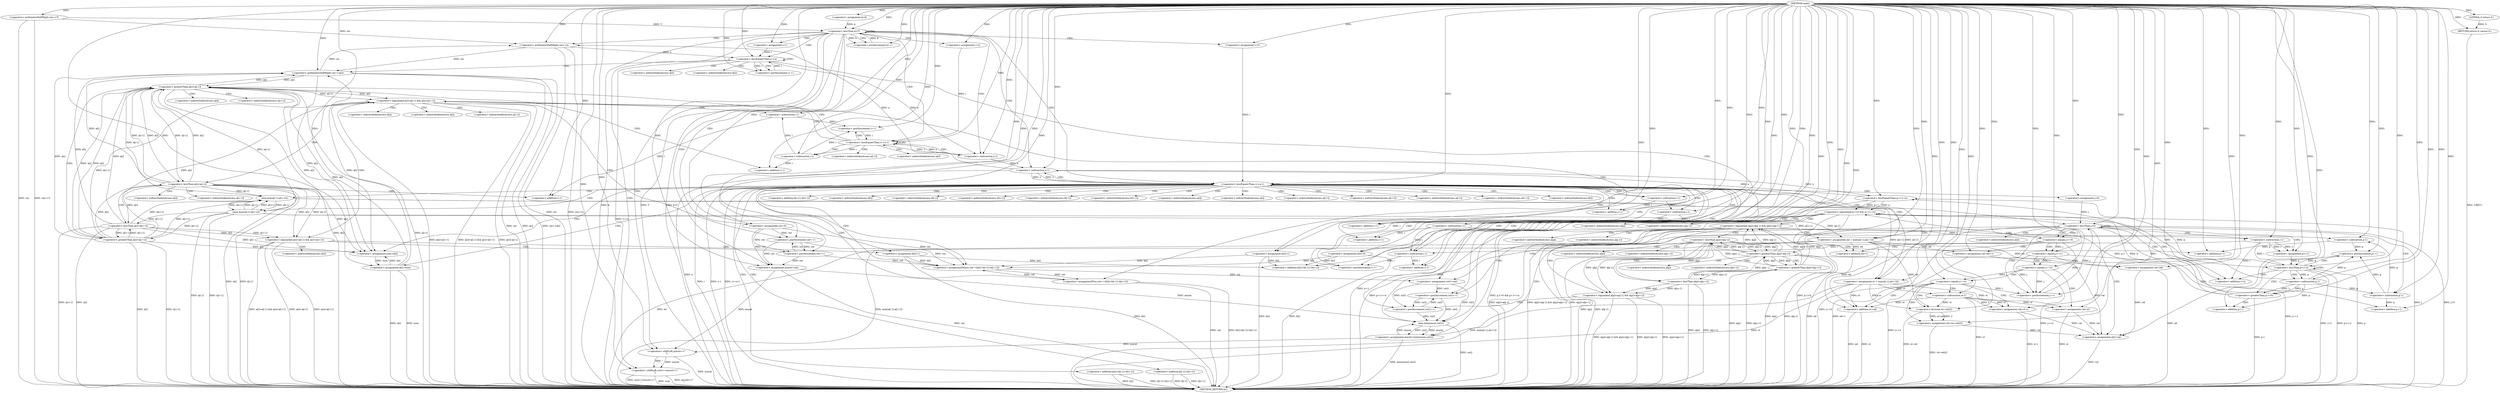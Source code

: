 digraph "main" {  
"1000101" [label = "(METHOD,main)" ]
"1000454" [label = "(METHOD_RETURN,int)" ]
"1000105" [label = "(<operator>.arithmeticShiftRight,cin>>T)" ]
"1000452" [label = "(RETURN,return 0;,return 0;)" ]
"1000109" [label = "(<operator>.assignment,k=0)" ]
"1000112" [label = "(<operator>.lessThan,k<T)" ]
"1000115" [label = "(<operator>.postIncrement,k++)" ]
"1000453" [label = "(LITERAL,0,return 0;)" ]
"1000122" [label = "(<operator>.assignment,cnt=0)" ]
"1000132" [label = "(<operator>.arithmeticShiftRight,cin>>n)" ]
"1000224" [label = "(<operator>.assignment,mncnt=cnt)" ]
"1000447" [label = "(<operator>.shiftLeft,cout<<mncnt<<\"\n\")" ]
"1000136" [label = "(<operator>.assignment,i=1)" ]
"1000139" [label = "(<operator>.lessEqualsThan,i<=n)" ]
"1000142" [label = "(<operator>.postIncrement,i++)" ]
"1000156" [label = "(<operator>.assignment,i=2)" ]
"1000159" [label = "(<operator>.lessEqualsThan,i<=n-1)" ]
"1000164" [label = "(<operator>.postIncrement,i++)" ]
"1000228" [label = "(<operator>.assignment,i=2)" ]
"1000231" [label = "(<operator>.lessEqualsThan,i<=n-1)" ]
"1000236" [label = "(<operator>.postIncrement,i++)" ]
"1000145" [label = "(<operator>.arithmeticShiftRight,cin>>a[i])" ]
"1000150" [label = "(<operator>.assignment,b[i]=0)" ]
"1000239" [label = "(<operator>.assignment,st = min(a[i-1],a[i+1]))" ]
"1000252" [label = "(<operator>.assignment,ed = max(a[i-1],a[i+1]))" ]
"1000265" [label = "(<operator>.assignmentMinus,cnt-=(b[i]+b[i-1]+b[i+1]))" ]
"1000282" [label = "(<operator>.assignment,num=a[i])" ]
"1000425" [label = "(<operator>.assignmentPlus,cnt+=(b[i]+b[i-1]+b[i+1]))" ]
"1000442" [label = "(<operator>.assignment,a[i]=num)" ]
"1000449" [label = "(<operator>.shiftLeft,mncnt<<\"\n\")" ]
"1000161" [label = "(<operator>.subtraction,n-1)" ]
"1000168" [label = "(<operator>.logicalAnd,a[i]>a[i-1] && a[i]>a[i+1])" ]
"1000233" [label = "(<operator>.subtraction,n-1)" ]
"1000288" [label = "(<operator>.assignment,j=0)" ]
"1000291" [label = "(<operator>.lessThan,j<5)" ]
"1000294" [label = "(<operator>.postIncrement,j++)" ]
"1000188" [label = "(<operator>.assignment,b[i]=1)" ]
"1000193" [label = "(<operator>.postIncrement,cnt++)" ]
"1000241" [label = "(min,min(a[i-1],a[i+1]))" ]
"1000254" [label = "(max,max(a[i-1],a[i+1]))" ]
"1000267" [label = "(<operator>.addition,b[i]+b[i-1]+b[i+1])" ]
"1000297" [label = "(<operator>.assignment,cnt2=cnt)" ]
"1000343" [label = "(<operator>.assignment,a[i]=val)" ]
"1000420" [label = "(<operator>.assignment,mncnt=min(mncnt,cnt2))" ]
"1000427" [label = "(<operator>.addition,b[i]+b[i-1]+b[i+1])" ]
"1000169" [label = "(<operator>.greaterThan,a[i]>a[i-1])" ]
"1000178" [label = "(<operator>.greaterThan,a[i]>a[i+1])" ]
"1000197" [label = "(<operator>.logicalAnd,a[i]<a[i-1] && a[i]<a[i+1])" ]
"1000301" [label = "(<operator>.equals,j==0)" ]
"1000304" [label = "(<operator>.assignment,val=ed+1)" ]
"1000349" [label = "(<operator>.assignment,p=i-1)" ]
"1000354" [label = "(<operator>.lessThan,p<i+2)" ]
"1000359" [label = "(<operator>.postIncrement,p++)" ]
"1000431" [label = "(<operator>.addition,b[i-1]+b[i+1])" ]
"1000217" [label = "(<operator>.assignment,b[i]=1)" ]
"1000222" [label = "(<operator>.postIncrement,cnt++)" ]
"1000244" [label = "(<operator>.subtraction,i-1)" ]
"1000249" [label = "(<operator>.addition,i+1)" ]
"1000257" [label = "(<operator>.subtraction,i-1)" ]
"1000262" [label = "(<operator>.addition,i+1)" ]
"1000422" [label = "(min,min(mncnt,cnt2))" ]
"1000175" [label = "(<operator>.subtraction,i-1)" ]
"1000184" [label = "(<operator>.addition,i+1)" ]
"1000198" [label = "(<operator>.lessThan,a[i]<a[i-1])" ]
"1000207" [label = "(<operator>.lessThan,a[i]<a[i+1])" ]
"1000274" [label = "(<operator>.subtraction,i-1)" ]
"1000279" [label = "(<operator>.addition,i+1)" ]
"1000306" [label = "(<operator>.addition,ed+1)" ]
"1000311" [label = "(<operator>.equals,j==1)" ]
"1000314" [label = "(<operator>.assignment,val=ed)" ]
"1000351" [label = "(<operator>.subtraction,i-1)" ]
"1000356" [label = "(<operator>.addition,i+2)" ]
"1000363" [label = "(<operator>.logicalAnd,p-1>0 && p+1<=n)" ]
"1000434" [label = "(<operator>.subtraction,i-1)" ]
"1000439" [label = "(<operator>.addition,i+1)" ]
"1000204" [label = "(<operator>.subtraction,i-1)" ]
"1000213" [label = "(<operator>.addition,i+1)" ]
"1000319" [label = "(<operator>.equals,j==2)" ]
"1000322" [label = "(<operator>.assignment,val=st)" ]
"1000364" [label = "(<operator>.greaterThan,p-1>0)" ]
"1000369" [label = "(<operator>.lessEqualsThan,p+1<=n)" ]
"1000376" [label = "(<operator>.logicalAnd,a[p]>a[p-1] && a[p]>a[p+1])" ]
"1000395" [label = "(<operator>.postIncrement,cnt2++)" ]
"1000365" [label = "(<operator>.subtraction,p-1)" ]
"1000370" [label = "(<operator>.addition,p+1)" ]
"1000327" [label = "(<operator>.equals,j==3)" ]
"1000330" [label = "(<operator>.assignment,val=st-1)" ]
"1000377" [label = "(<operator>.greaterThan,a[p]>a[p-1])" ]
"1000386" [label = "(<operator>.greaterThan,a[p]>a[p+1])" ]
"1000399" [label = "(<operator>.logicalAnd,a[p]<a[p-1] && a[p]<a[p+1])" ]
"1000418" [label = "(<operator>.postIncrement,cnt2++)" ]
"1000336" [label = "(<operator>.assignment,val=(st+ed)/2)" ]
"1000332" [label = "(<operator>.subtraction,st-1)" ]
"1000383" [label = "(<operator>.subtraction,p-1)" ]
"1000392" [label = "(<operator>.addition,p+1)" ]
"1000400" [label = "(<operator>.lessThan,a[p]<a[p-1])" ]
"1000409" [label = "(<operator>.lessThan,a[p]<a[p+1])" ]
"1000338" [label = "(<operator>.division,(st+ed)/2)" ]
"1000339" [label = "(<operator>.addition,st+ed)" ]
"1000406" [label = "(<operator>.subtraction,p-1)" ]
"1000415" [label = "(<operator>.addition,p+1)" ]
"1000147" [label = "(<operator>.indirectIndexAccess,a[i])" ]
"1000151" [label = "(<operator>.indirectIndexAccess,b[i])" ]
"1000284" [label = "(<operator>.indirectIndexAccess,a[i])" ]
"1000443" [label = "(<operator>.indirectIndexAccess,a[i])" ]
"1000242" [label = "(<operator>.indirectIndexAccess,a[i-1])" ]
"1000247" [label = "(<operator>.indirectIndexAccess,a[i+1])" ]
"1000255" [label = "(<operator>.indirectIndexAccess,a[i-1])" ]
"1000260" [label = "(<operator>.indirectIndexAccess,a[i+1])" ]
"1000268" [label = "(<operator>.indirectIndexAccess,b[i])" ]
"1000271" [label = "(<operator>.addition,b[i-1]+b[i+1])" ]
"1000428" [label = "(<operator>.indirectIndexAccess,b[i])" ]
"1000170" [label = "(<operator>.indirectIndexAccess,a[i])" ]
"1000173" [label = "(<operator>.indirectIndexAccess,a[i-1])" ]
"1000179" [label = "(<operator>.indirectIndexAccess,a[i])" ]
"1000182" [label = "(<operator>.indirectIndexAccess,a[i+1])" ]
"1000189" [label = "(<operator>.indirectIndexAccess,b[i])" ]
"1000272" [label = "(<operator>.indirectIndexAccess,b[i-1])" ]
"1000277" [label = "(<operator>.indirectIndexAccess,b[i+1])" ]
"1000344" [label = "(<operator>.indirectIndexAccess,a[i])" ]
"1000432" [label = "(<operator>.indirectIndexAccess,b[i-1])" ]
"1000437" [label = "(<operator>.indirectIndexAccess,b[i+1])" ]
"1000199" [label = "(<operator>.indirectIndexAccess,a[i])" ]
"1000202" [label = "(<operator>.indirectIndexAccess,a[i-1])" ]
"1000208" [label = "(<operator>.indirectIndexAccess,a[i])" ]
"1000211" [label = "(<operator>.indirectIndexAccess,a[i+1])" ]
"1000218" [label = "(<operator>.indirectIndexAccess,b[i])" ]
"1000378" [label = "(<operator>.indirectIndexAccess,a[p])" ]
"1000381" [label = "(<operator>.indirectIndexAccess,a[p-1])" ]
"1000387" [label = "(<operator>.indirectIndexAccess,a[p])" ]
"1000390" [label = "(<operator>.indirectIndexAccess,a[p+1])" ]
"1000401" [label = "(<operator>.indirectIndexAccess,a[p])" ]
"1000404" [label = "(<operator>.indirectIndexAccess,a[p-1])" ]
"1000410" [label = "(<operator>.indirectIndexAccess,a[p])" ]
"1000413" [label = "(<operator>.indirectIndexAccess,a[p+1])" ]
  "1000452" -> "1000454"  [ label = "DDG: <RET>"] 
  "1000105" -> "1000454"  [ label = "DDG: cin"] 
  "1000105" -> "1000454"  [ label = "DDG: cin>>T"] 
  "1000112" -> "1000454"  [ label = "DDG: k"] 
  "1000112" -> "1000454"  [ label = "DDG: T"] 
  "1000112" -> "1000454"  [ label = "DDG: k<T"] 
  "1000132" -> "1000454"  [ label = "DDG: cin"] 
  "1000132" -> "1000454"  [ label = "DDG: cin>>n"] 
  "1000139" -> "1000454"  [ label = "DDG: i<=n"] 
  "1000224" -> "1000454"  [ label = "DDG: cnt"] 
  "1000231" -> "1000454"  [ label = "DDG: i"] 
  "1000233" -> "1000454"  [ label = "DDG: n"] 
  "1000231" -> "1000454"  [ label = "DDG: n-1"] 
  "1000231" -> "1000454"  [ label = "DDG: i<=n-1"] 
  "1000449" -> "1000454"  [ label = "DDG: mncnt"] 
  "1000447" -> "1000454"  [ label = "DDG: mncnt<<\"\n\""] 
  "1000447" -> "1000454"  [ label = "DDG: cout<<mncnt<<\"\n\""] 
  "1000239" -> "1000454"  [ label = "DDG: st"] 
  "1000239" -> "1000454"  [ label = "DDG: min(a[i-1],a[i+1])"] 
  "1000252" -> "1000454"  [ label = "DDG: ed"] 
  "1000254" -> "1000454"  [ label = "DDG: a[i-1]"] 
  "1000254" -> "1000454"  [ label = "DDG: a[i+1]"] 
  "1000252" -> "1000454"  [ label = "DDG: max(a[i-1],a[i+1])"] 
  "1000291" -> "1000454"  [ label = "DDG: j"] 
  "1000291" -> "1000454"  [ label = "DDG: j<5"] 
  "1000425" -> "1000454"  [ label = "DDG: cnt"] 
  "1000427" -> "1000454"  [ label = "DDG: b[i]"] 
  "1000431" -> "1000454"  [ label = "DDG: b[i-1]"] 
  "1000431" -> "1000454"  [ label = "DDG: b[i+1]"] 
  "1000427" -> "1000454"  [ label = "DDG: b[i-1]+b[i+1]"] 
  "1000425" -> "1000454"  [ label = "DDG: b[i]+b[i-1]+b[i+1]"] 
  "1000442" -> "1000454"  [ label = "DDG: a[i]"] 
  "1000442" -> "1000454"  [ label = "DDG: num"] 
  "1000301" -> "1000454"  [ label = "DDG: j==0"] 
  "1000311" -> "1000454"  [ label = "DDG: j==1"] 
  "1000319" -> "1000454"  [ label = "DDG: j==2"] 
  "1000327" -> "1000454"  [ label = "DDG: j==3"] 
  "1000339" -> "1000454"  [ label = "DDG: st"] 
  "1000339" -> "1000454"  [ label = "DDG: ed"] 
  "1000338" -> "1000454"  [ label = "DDG: st+ed"] 
  "1000336" -> "1000454"  [ label = "DDG: (st+ed)/2"] 
  "1000332" -> "1000454"  [ label = "DDG: st"] 
  "1000330" -> "1000454"  [ label = "DDG: st-1"] 
  "1000322" -> "1000454"  [ label = "DDG: st"] 
  "1000314" -> "1000454"  [ label = "DDG: ed"] 
  "1000306" -> "1000454"  [ label = "DDG: ed"] 
  "1000304" -> "1000454"  [ label = "DDG: ed+1"] 
  "1000343" -> "1000454"  [ label = "DDG: val"] 
  "1000354" -> "1000454"  [ label = "DDG: p"] 
  "1000354" -> "1000454"  [ label = "DDG: i+2"] 
  "1000354" -> "1000454"  [ label = "DDG: p<i+2"] 
  "1000422" -> "1000454"  [ label = "DDG: cnt2"] 
  "1000420" -> "1000454"  [ label = "DDG: min(mncnt,cnt2)"] 
  "1000364" -> "1000454"  [ label = "DDG: p-1"] 
  "1000363" -> "1000454"  [ label = "DDG: p-1>0"] 
  "1000369" -> "1000454"  [ label = "DDG: p+1"] 
  "1000363" -> "1000454"  [ label = "DDG: p+1<=n"] 
  "1000363" -> "1000454"  [ label = "DDG: p-1>0 && p+1<=n"] 
  "1000377" -> "1000454"  [ label = "DDG: a[p]"] 
  "1000377" -> "1000454"  [ label = "DDG: a[p-1]"] 
  "1000376" -> "1000454"  [ label = "DDG: a[p]>a[p-1]"] 
  "1000386" -> "1000454"  [ label = "DDG: a[p]"] 
  "1000386" -> "1000454"  [ label = "DDG: a[p+1]"] 
  "1000376" -> "1000454"  [ label = "DDG: a[p]>a[p+1]"] 
  "1000376" -> "1000454"  [ label = "DDG: a[p]>a[p-1] && a[p]>a[p+1]"] 
  "1000400" -> "1000454"  [ label = "DDG: a[p]"] 
  "1000400" -> "1000454"  [ label = "DDG: a[p-1]"] 
  "1000399" -> "1000454"  [ label = "DDG: a[p]<a[p-1]"] 
  "1000409" -> "1000454"  [ label = "DDG: a[p]"] 
  "1000409" -> "1000454"  [ label = "DDG: a[p+1]"] 
  "1000399" -> "1000454"  [ label = "DDG: a[p]<a[p+1]"] 
  "1000399" -> "1000454"  [ label = "DDG: a[p]<a[p-1] && a[p]<a[p+1]"] 
  "1000169" -> "1000454"  [ label = "DDG: a[i]"] 
  "1000169" -> "1000454"  [ label = "DDG: a[i-1]"] 
  "1000168" -> "1000454"  [ label = "DDG: a[i]>a[i-1]"] 
  "1000178" -> "1000454"  [ label = "DDG: a[i]"] 
  "1000178" -> "1000454"  [ label = "DDG: a[i+1]"] 
  "1000168" -> "1000454"  [ label = "DDG: a[i]>a[i+1]"] 
  "1000168" -> "1000454"  [ label = "DDG: a[i]>a[i-1] && a[i]>a[i+1]"] 
  "1000198" -> "1000454"  [ label = "DDG: a[i]"] 
  "1000198" -> "1000454"  [ label = "DDG: a[i-1]"] 
  "1000197" -> "1000454"  [ label = "DDG: a[i]<a[i-1]"] 
  "1000207" -> "1000454"  [ label = "DDG: a[i]"] 
  "1000207" -> "1000454"  [ label = "DDG: a[i+1]"] 
  "1000197" -> "1000454"  [ label = "DDG: a[i]<a[i+1]"] 
  "1000197" -> "1000454"  [ label = "DDG: a[i]<a[i-1] && a[i]<a[i+1]"] 
  "1000217" -> "1000454"  [ label = "DDG: b[i]"] 
  "1000188" -> "1000454"  [ label = "DDG: b[i]"] 
  "1000145" -> "1000454"  [ label = "DDG: cin"] 
  "1000145" -> "1000454"  [ label = "DDG: a[i]"] 
  "1000145" -> "1000454"  [ label = "DDG: cin>>a[i]"] 
  "1000150" -> "1000454"  [ label = "DDG: b[i]"] 
  "1000447" -> "1000454"  [ label = "DDG: cout"] 
  "1000453" -> "1000452"  [ label = "DDG: 0"] 
  "1000101" -> "1000452"  [ label = "DDG: "] 
  "1000101" -> "1000105"  [ label = "DDG: "] 
  "1000101" -> "1000109"  [ label = "DDG: "] 
  "1000101" -> "1000453"  [ label = "DDG: "] 
  "1000109" -> "1000112"  [ label = "DDG: k"] 
  "1000115" -> "1000112"  [ label = "DDG: k"] 
  "1000101" -> "1000112"  [ label = "DDG: "] 
  "1000105" -> "1000112"  [ label = "DDG: T"] 
  "1000112" -> "1000115"  [ label = "DDG: k"] 
  "1000101" -> "1000115"  [ label = "DDG: "] 
  "1000101" -> "1000122"  [ label = "DDG: "] 
  "1000122" -> "1000224"  [ label = "DDG: cnt"] 
  "1000222" -> "1000224"  [ label = "DDG: cnt"] 
  "1000193" -> "1000224"  [ label = "DDG: cnt"] 
  "1000101" -> "1000224"  [ label = "DDG: "] 
  "1000105" -> "1000132"  [ label = "DDG: cin"] 
  "1000145" -> "1000132"  [ label = "DDG: cin"] 
  "1000101" -> "1000132"  [ label = "DDG: "] 
  "1000233" -> "1000132"  [ label = "DDG: n"] 
  "1000101" -> "1000136"  [ label = "DDG: "] 
  "1000101" -> "1000156"  [ label = "DDG: "] 
  "1000101" -> "1000228"  [ label = "DDG: "] 
  "1000101" -> "1000447"  [ label = "DDG: "] 
  "1000449" -> "1000447"  [ label = "DDG: \"\n\""] 
  "1000449" -> "1000447"  [ label = "DDG: mncnt"] 
  "1000136" -> "1000139"  [ label = "DDG: i"] 
  "1000142" -> "1000139"  [ label = "DDG: i"] 
  "1000101" -> "1000139"  [ label = "DDG: "] 
  "1000132" -> "1000139"  [ label = "DDG: n"] 
  "1000139" -> "1000142"  [ label = "DDG: i"] 
  "1000101" -> "1000142"  [ label = "DDG: "] 
  "1000101" -> "1000150"  [ label = "DDG: "] 
  "1000156" -> "1000159"  [ label = "DDG: i"] 
  "1000164" -> "1000159"  [ label = "DDG: i"] 
  "1000101" -> "1000159"  [ label = "DDG: "] 
  "1000161" -> "1000159"  [ label = "DDG: 1"] 
  "1000161" -> "1000159"  [ label = "DDG: n"] 
  "1000175" -> "1000164"  [ label = "DDG: i"] 
  "1000204" -> "1000164"  [ label = "DDG: i"] 
  "1000101" -> "1000164"  [ label = "DDG: "] 
  "1000228" -> "1000231"  [ label = "DDG: i"] 
  "1000236" -> "1000231"  [ label = "DDG: i"] 
  "1000101" -> "1000231"  [ label = "DDG: "] 
  "1000233" -> "1000231"  [ label = "DDG: 1"] 
  "1000233" -> "1000231"  [ label = "DDG: n"] 
  "1000101" -> "1000236"  [ label = "DDG: "] 
  "1000434" -> "1000236"  [ label = "DDG: i"] 
  "1000241" -> "1000239"  [ label = "DDG: a[i+1]"] 
  "1000241" -> "1000239"  [ label = "DDG: a[i-1]"] 
  "1000254" -> "1000252"  [ label = "DDG: a[i-1]"] 
  "1000254" -> "1000252"  [ label = "DDG: a[i+1]"] 
  "1000217" -> "1000265"  [ label = "DDG: b[i]"] 
  "1000188" -> "1000265"  [ label = "DDG: b[i]"] 
  "1000150" -> "1000265"  [ label = "DDG: b[i]"] 
  "1000442" -> "1000282"  [ label = "DDG: a[i]"] 
  "1000169" -> "1000282"  [ label = "DDG: a[i]"] 
  "1000178" -> "1000282"  [ label = "DDG: a[i]"] 
  "1000198" -> "1000282"  [ label = "DDG: a[i]"] 
  "1000207" -> "1000282"  [ label = "DDG: a[i]"] 
  "1000145" -> "1000282"  [ label = "DDG: a[i]"] 
  "1000282" -> "1000442"  [ label = "DDG: num"] 
  "1000101" -> "1000442"  [ label = "DDG: "] 
  "1000224" -> "1000449"  [ label = "DDG: mncnt"] 
  "1000420" -> "1000449"  [ label = "DDG: mncnt"] 
  "1000101" -> "1000449"  [ label = "DDG: "] 
  "1000132" -> "1000145"  [ label = "DDG: cin"] 
  "1000101" -> "1000145"  [ label = "DDG: "] 
  "1000442" -> "1000145"  [ label = "DDG: a[i]"] 
  "1000169" -> "1000145"  [ label = "DDG: a[i]"] 
  "1000178" -> "1000145"  [ label = "DDG: a[i]"] 
  "1000198" -> "1000145"  [ label = "DDG: a[i]"] 
  "1000207" -> "1000145"  [ label = "DDG: a[i]"] 
  "1000139" -> "1000161"  [ label = "DDG: n"] 
  "1000101" -> "1000161"  [ label = "DDG: "] 
  "1000161" -> "1000233"  [ label = "DDG: n"] 
  "1000369" -> "1000233"  [ label = "DDG: n"] 
  "1000101" -> "1000233"  [ label = "DDG: "] 
  "1000101" -> "1000239"  [ label = "DDG: "] 
  "1000101" -> "1000252"  [ label = "DDG: "] 
  "1000425" -> "1000265"  [ label = "DDG: cnt"] 
  "1000101" -> "1000265"  [ label = "DDG: "] 
  "1000122" -> "1000265"  [ label = "DDG: cnt"] 
  "1000222" -> "1000265"  [ label = "DDG: cnt"] 
  "1000193" -> "1000265"  [ label = "DDG: cnt"] 
  "1000101" -> "1000282"  [ label = "DDG: "] 
  "1000101" -> "1000288"  [ label = "DDG: "] 
  "1000265" -> "1000425"  [ label = "DDG: cnt"] 
  "1000101" -> "1000425"  [ label = "DDG: "] 
  "1000169" -> "1000168"  [ label = "DDG: a[i]"] 
  "1000169" -> "1000168"  [ label = "DDG: a[i-1]"] 
  "1000178" -> "1000168"  [ label = "DDG: a[i]"] 
  "1000178" -> "1000168"  [ label = "DDG: a[i+1]"] 
  "1000101" -> "1000188"  [ label = "DDG: "] 
  "1000254" -> "1000241"  [ label = "DDG: a[i-1]"] 
  "1000169" -> "1000241"  [ label = "DDG: a[i-1]"] 
  "1000198" -> "1000241"  [ label = "DDG: a[i-1]"] 
  "1000254" -> "1000241"  [ label = "DDG: a[i+1]"] 
  "1000178" -> "1000241"  [ label = "DDG: a[i+1]"] 
  "1000207" -> "1000241"  [ label = "DDG: a[i+1]"] 
  "1000241" -> "1000254"  [ label = "DDG: a[i-1]"] 
  "1000241" -> "1000254"  [ label = "DDG: a[i+1]"] 
  "1000217" -> "1000267"  [ label = "DDG: b[i]"] 
  "1000188" -> "1000267"  [ label = "DDG: b[i]"] 
  "1000150" -> "1000267"  [ label = "DDG: b[i]"] 
  "1000288" -> "1000291"  [ label = "DDG: j"] 
  "1000294" -> "1000291"  [ label = "DDG: j"] 
  "1000101" -> "1000291"  [ label = "DDG: "] 
  "1000301" -> "1000294"  [ label = "DDG: j"] 
  "1000311" -> "1000294"  [ label = "DDG: j"] 
  "1000319" -> "1000294"  [ label = "DDG: j"] 
  "1000327" -> "1000294"  [ label = "DDG: j"] 
  "1000101" -> "1000294"  [ label = "DDG: "] 
  "1000265" -> "1000297"  [ label = "DDG: cnt"] 
  "1000101" -> "1000297"  [ label = "DDG: "] 
  "1000336" -> "1000343"  [ label = "DDG: val"] 
  "1000330" -> "1000343"  [ label = "DDG: val"] 
  "1000322" -> "1000343"  [ label = "DDG: val"] 
  "1000314" -> "1000343"  [ label = "DDG: val"] 
  "1000304" -> "1000343"  [ label = "DDG: val"] 
  "1000101" -> "1000343"  [ label = "DDG: "] 
  "1000422" -> "1000420"  [ label = "DDG: mncnt"] 
  "1000422" -> "1000420"  [ label = "DDG: cnt2"] 
  "1000442" -> "1000169"  [ label = "DDG: a[i]"] 
  "1000178" -> "1000169"  [ label = "DDG: a[i]"] 
  "1000198" -> "1000169"  [ label = "DDG: a[i]"] 
  "1000207" -> "1000169"  [ label = "DDG: a[i]"] 
  "1000145" -> "1000169"  [ label = "DDG: a[i]"] 
  "1000254" -> "1000169"  [ label = "DDG: a[i-1]"] 
  "1000198" -> "1000169"  [ label = "DDG: a[i-1]"] 
  "1000169" -> "1000178"  [ label = "DDG: a[i]"] 
  "1000254" -> "1000178"  [ label = "DDG: a[i+1]"] 
  "1000207" -> "1000178"  [ label = "DDG: a[i+1]"] 
  "1000122" -> "1000193"  [ label = "DDG: cnt"] 
  "1000222" -> "1000193"  [ label = "DDG: cnt"] 
  "1000101" -> "1000193"  [ label = "DDG: "] 
  "1000101" -> "1000304"  [ label = "DDG: "] 
  "1000252" -> "1000304"  [ label = "DDG: ed"] 
  "1000351" -> "1000349"  [ label = "DDG: i"] 
  "1000351" -> "1000349"  [ label = "DDG: 1"] 
  "1000101" -> "1000420"  [ label = "DDG: "] 
  "1000198" -> "1000197"  [ label = "DDG: a[i-1]"] 
  "1000198" -> "1000197"  [ label = "DDG: a[i]"] 
  "1000207" -> "1000197"  [ label = "DDG: a[i]"] 
  "1000207" -> "1000197"  [ label = "DDG: a[i+1]"] 
  "1000101" -> "1000217"  [ label = "DDG: "] 
  "1000231" -> "1000244"  [ label = "DDG: i"] 
  "1000101" -> "1000244"  [ label = "DDG: "] 
  "1000244" -> "1000249"  [ label = "DDG: i"] 
  "1000101" -> "1000249"  [ label = "DDG: "] 
  "1000101" -> "1000257"  [ label = "DDG: "] 
  "1000244" -> "1000257"  [ label = "DDG: i"] 
  "1000257" -> "1000262"  [ label = "DDG: i"] 
  "1000101" -> "1000262"  [ label = "DDG: "] 
  "1000291" -> "1000301"  [ label = "DDG: j"] 
  "1000101" -> "1000301"  [ label = "DDG: "] 
  "1000101" -> "1000349"  [ label = "DDG: "] 
  "1000349" -> "1000354"  [ label = "DDG: p"] 
  "1000359" -> "1000354"  [ label = "DDG: p"] 
  "1000101" -> "1000354"  [ label = "DDG: "] 
  "1000351" -> "1000354"  [ label = "DDG: i"] 
  "1000365" -> "1000359"  [ label = "DDG: p"] 
  "1000383" -> "1000359"  [ label = "DDG: p"] 
  "1000406" -> "1000359"  [ label = "DDG: p"] 
  "1000101" -> "1000359"  [ label = "DDG: "] 
  "1000224" -> "1000422"  [ label = "DDG: mncnt"] 
  "1000420" -> "1000422"  [ label = "DDG: mncnt"] 
  "1000101" -> "1000422"  [ label = "DDG: "] 
  "1000297" -> "1000422"  [ label = "DDG: cnt2"] 
  "1000418" -> "1000422"  [ label = "DDG: cnt2"] 
  "1000395" -> "1000422"  [ label = "DDG: cnt2"] 
  "1000159" -> "1000175"  [ label = "DDG: i"] 
  "1000101" -> "1000175"  [ label = "DDG: "] 
  "1000175" -> "1000184"  [ label = "DDG: i"] 
  "1000101" -> "1000184"  [ label = "DDG: "] 
  "1000169" -> "1000198"  [ label = "DDG: a[i]"] 
  "1000178" -> "1000198"  [ label = "DDG: a[i]"] 
  "1000169" -> "1000198"  [ label = "DDG: a[i-1]"] 
  "1000198" -> "1000207"  [ label = "DDG: a[i]"] 
  "1000254" -> "1000207"  [ label = "DDG: a[i+1]"] 
  "1000178" -> "1000207"  [ label = "DDG: a[i+1]"] 
  "1000122" -> "1000222"  [ label = "DDG: cnt"] 
  "1000193" -> "1000222"  [ label = "DDG: cnt"] 
  "1000101" -> "1000222"  [ label = "DDG: "] 
  "1000101" -> "1000274"  [ label = "DDG: "] 
  "1000257" -> "1000274"  [ label = "DDG: i"] 
  "1000274" -> "1000279"  [ label = "DDG: i"] 
  "1000101" -> "1000279"  [ label = "DDG: "] 
  "1000252" -> "1000306"  [ label = "DDG: ed"] 
  "1000101" -> "1000306"  [ label = "DDG: "] 
  "1000252" -> "1000314"  [ label = "DDG: ed"] 
  "1000101" -> "1000314"  [ label = "DDG: "] 
  "1000101" -> "1000351"  [ label = "DDG: "] 
  "1000274" -> "1000351"  [ label = "DDG: i"] 
  "1000351" -> "1000356"  [ label = "DDG: i"] 
  "1000101" -> "1000356"  [ label = "DDG: "] 
  "1000101" -> "1000434"  [ label = "DDG: "] 
  "1000274" -> "1000434"  [ label = "DDG: i"] 
  "1000351" -> "1000434"  [ label = "DDG: i"] 
  "1000434" -> "1000439"  [ label = "DDG: i"] 
  "1000101" -> "1000439"  [ label = "DDG: "] 
  "1000301" -> "1000311"  [ label = "DDG: j"] 
  "1000101" -> "1000311"  [ label = "DDG: "] 
  "1000364" -> "1000363"  [ label = "DDG: 0"] 
  "1000364" -> "1000363"  [ label = "DDG: p-1"] 
  "1000369" -> "1000363"  [ label = "DDG: p+1"] 
  "1000369" -> "1000363"  [ label = "DDG: n"] 
  "1000175" -> "1000204"  [ label = "DDG: i"] 
  "1000101" -> "1000204"  [ label = "DDG: "] 
  "1000204" -> "1000213"  [ label = "DDG: i"] 
  "1000101" -> "1000213"  [ label = "DDG: "] 
  "1000239" -> "1000322"  [ label = "DDG: st"] 
  "1000332" -> "1000322"  [ label = "DDG: st"] 
  "1000101" -> "1000322"  [ label = "DDG: "] 
  "1000365" -> "1000364"  [ label = "DDG: 1"] 
  "1000365" -> "1000364"  [ label = "DDG: p"] 
  "1000101" -> "1000364"  [ label = "DDG: "] 
  "1000365" -> "1000369"  [ label = "DDG: p"] 
  "1000101" -> "1000369"  [ label = "DDG: "] 
  "1000233" -> "1000369"  [ label = "DDG: n"] 
  "1000311" -> "1000319"  [ label = "DDG: j"] 
  "1000101" -> "1000319"  [ label = "DDG: "] 
  "1000354" -> "1000365"  [ label = "DDG: p"] 
  "1000101" -> "1000365"  [ label = "DDG: "] 
  "1000365" -> "1000370"  [ label = "DDG: p"] 
  "1000101" -> "1000370"  [ label = "DDG: "] 
  "1000377" -> "1000376"  [ label = "DDG: a[p-1]"] 
  "1000377" -> "1000376"  [ label = "DDG: a[p]"] 
  "1000386" -> "1000376"  [ label = "DDG: a[p+1]"] 
  "1000386" -> "1000376"  [ label = "DDG: a[p]"] 
  "1000297" -> "1000395"  [ label = "DDG: cnt2"] 
  "1000418" -> "1000395"  [ label = "DDG: cnt2"] 
  "1000101" -> "1000395"  [ label = "DDG: "] 
  "1000332" -> "1000330"  [ label = "DDG: st"] 
  "1000332" -> "1000330"  [ label = "DDG: 1"] 
  "1000386" -> "1000377"  [ label = "DDG: a[p]"] 
  "1000400" -> "1000377"  [ label = "DDG: a[p]"] 
  "1000409" -> "1000377"  [ label = "DDG: a[p]"] 
  "1000400" -> "1000377"  [ label = "DDG: a[p-1]"] 
  "1000377" -> "1000386"  [ label = "DDG: a[p]"] 
  "1000409" -> "1000386"  [ label = "DDG: a[p+1]"] 
  "1000319" -> "1000327"  [ label = "DDG: j"] 
  "1000101" -> "1000327"  [ label = "DDG: "] 
  "1000101" -> "1000330"  [ label = "DDG: "] 
  "1000338" -> "1000336"  [ label = "DDG: st+ed"] 
  "1000338" -> "1000336"  [ label = "DDG: 2"] 
  "1000400" -> "1000399"  [ label = "DDG: a[p-1]"] 
  "1000400" -> "1000399"  [ label = "DDG: a[p]"] 
  "1000409" -> "1000399"  [ label = "DDG: a[p]"] 
  "1000409" -> "1000399"  [ label = "DDG: a[p+1]"] 
  "1000297" -> "1000418"  [ label = "DDG: cnt2"] 
  "1000395" -> "1000418"  [ label = "DDG: cnt2"] 
  "1000101" -> "1000418"  [ label = "DDG: "] 
  "1000239" -> "1000332"  [ label = "DDG: st"] 
  "1000101" -> "1000332"  [ label = "DDG: "] 
  "1000101" -> "1000336"  [ label = "DDG: "] 
  "1000365" -> "1000383"  [ label = "DDG: p"] 
  "1000101" -> "1000383"  [ label = "DDG: "] 
  "1000383" -> "1000392"  [ label = "DDG: p"] 
  "1000101" -> "1000392"  [ label = "DDG: "] 
  "1000377" -> "1000400"  [ label = "DDG: a[p]"] 
  "1000386" -> "1000400"  [ label = "DDG: a[p]"] 
  "1000377" -> "1000400"  [ label = "DDG: a[p-1]"] 
  "1000400" -> "1000409"  [ label = "DDG: a[p]"] 
  "1000386" -> "1000409"  [ label = "DDG: a[p+1]"] 
  "1000252" -> "1000338"  [ label = "DDG: ed"] 
  "1000101" -> "1000338"  [ label = "DDG: "] 
  "1000239" -> "1000338"  [ label = "DDG: st"] 
  "1000332" -> "1000338"  [ label = "DDG: st"] 
  "1000239" -> "1000339"  [ label = "DDG: st"] 
  "1000332" -> "1000339"  [ label = "DDG: st"] 
  "1000101" -> "1000339"  [ label = "DDG: "] 
  "1000252" -> "1000339"  [ label = "DDG: ed"] 
  "1000383" -> "1000406"  [ label = "DDG: p"] 
  "1000101" -> "1000406"  [ label = "DDG: "] 
  "1000406" -> "1000415"  [ label = "DDG: p"] 
  "1000101" -> "1000415"  [ label = "DDG: "] 
  "1000112" -> "1000156"  [ label = "CDG: "] 
  "1000112" -> "1000161"  [ label = "CDG: "] 
  "1000112" -> "1000233"  [ label = "CDG: "] 
  "1000112" -> "1000122"  [ label = "CDG: "] 
  "1000112" -> "1000112"  [ label = "CDG: "] 
  "1000112" -> "1000224"  [ label = "CDG: "] 
  "1000112" -> "1000136"  [ label = "CDG: "] 
  "1000112" -> "1000231"  [ label = "CDG: "] 
  "1000112" -> "1000115"  [ label = "CDG: "] 
  "1000112" -> "1000447"  [ label = "CDG: "] 
  "1000112" -> "1000139"  [ label = "CDG: "] 
  "1000112" -> "1000449"  [ label = "CDG: "] 
  "1000112" -> "1000132"  [ label = "CDG: "] 
  "1000112" -> "1000159"  [ label = "CDG: "] 
  "1000112" -> "1000228"  [ label = "CDG: "] 
  "1000139" -> "1000142"  [ label = "CDG: "] 
  "1000139" -> "1000147"  [ label = "CDG: "] 
  "1000139" -> "1000150"  [ label = "CDG: "] 
  "1000139" -> "1000139"  [ label = "CDG: "] 
  "1000139" -> "1000151"  [ label = "CDG: "] 
  "1000139" -> "1000145"  [ label = "CDG: "] 
  "1000159" -> "1000161"  [ label = "CDG: "] 
  "1000159" -> "1000169"  [ label = "CDG: "] 
  "1000159" -> "1000168"  [ label = "CDG: "] 
  "1000159" -> "1000173"  [ label = "CDG: "] 
  "1000159" -> "1000164"  [ label = "CDG: "] 
  "1000159" -> "1000175"  [ label = "CDG: "] 
  "1000159" -> "1000159"  [ label = "CDG: "] 
  "1000159" -> "1000170"  [ label = "CDG: "] 
  "1000231" -> "1000268"  [ label = "CDG: "] 
  "1000231" -> "1000233"  [ label = "CDG: "] 
  "1000231" -> "1000260"  [ label = "CDG: "] 
  "1000231" -> "1000274"  [ label = "CDG: "] 
  "1000231" -> "1000244"  [ label = "CDG: "] 
  "1000231" -> "1000432"  [ label = "CDG: "] 
  "1000231" -> "1000282"  [ label = "CDG: "] 
  "1000231" -> "1000254"  [ label = "CDG: "] 
  "1000231" -> "1000242"  [ label = "CDG: "] 
  "1000231" -> "1000428"  [ label = "CDG: "] 
  "1000231" -> "1000288"  [ label = "CDG: "] 
  "1000231" -> "1000442"  [ label = "CDG: "] 
  "1000231" -> "1000247"  [ label = "CDG: "] 
  "1000231" -> "1000262"  [ label = "CDG: "] 
  "1000231" -> "1000272"  [ label = "CDG: "] 
  "1000231" -> "1000271"  [ label = "CDG: "] 
  "1000231" -> "1000437"  [ label = "CDG: "] 
  "1000231" -> "1000267"  [ label = "CDG: "] 
  "1000231" -> "1000249"  [ label = "CDG: "] 
  "1000231" -> "1000257"  [ label = "CDG: "] 
  "1000231" -> "1000231"  [ label = "CDG: "] 
  "1000231" -> "1000241"  [ label = "CDG: "] 
  "1000231" -> "1000443"  [ label = "CDG: "] 
  "1000231" -> "1000255"  [ label = "CDG: "] 
  "1000231" -> "1000291"  [ label = "CDG: "] 
  "1000231" -> "1000439"  [ label = "CDG: "] 
  "1000231" -> "1000277"  [ label = "CDG: "] 
  "1000231" -> "1000431"  [ label = "CDG: "] 
  "1000231" -> "1000236"  [ label = "CDG: "] 
  "1000231" -> "1000284"  [ label = "CDG: "] 
  "1000231" -> "1000279"  [ label = "CDG: "] 
  "1000231" -> "1000427"  [ label = "CDG: "] 
  "1000231" -> "1000239"  [ label = "CDG: "] 
  "1000231" -> "1000265"  [ label = "CDG: "] 
  "1000231" -> "1000252"  [ label = "CDG: "] 
  "1000231" -> "1000425"  [ label = "CDG: "] 
  "1000231" -> "1000434"  [ label = "CDG: "] 
  "1000168" -> "1000199"  [ label = "CDG: "] 
  "1000168" -> "1000188"  [ label = "CDG: "] 
  "1000168" -> "1000189"  [ label = "CDG: "] 
  "1000168" -> "1000193"  [ label = "CDG: "] 
  "1000168" -> "1000197"  [ label = "CDG: "] 
  "1000168" -> "1000204"  [ label = "CDG: "] 
  "1000168" -> "1000198"  [ label = "CDG: "] 
  "1000168" -> "1000202"  [ label = "CDG: "] 
  "1000291" -> "1000294"  [ label = "CDG: "] 
  "1000291" -> "1000349"  [ label = "CDG: "] 
  "1000291" -> "1000344"  [ label = "CDG: "] 
  "1000291" -> "1000356"  [ label = "CDG: "] 
  "1000291" -> "1000422"  [ label = "CDG: "] 
  "1000291" -> "1000291"  [ label = "CDG: "] 
  "1000291" -> "1000354"  [ label = "CDG: "] 
  "1000291" -> "1000420"  [ label = "CDG: "] 
  "1000291" -> "1000297"  [ label = "CDG: "] 
  "1000291" -> "1000351"  [ label = "CDG: "] 
  "1000291" -> "1000343"  [ label = "CDG: "] 
  "1000291" -> "1000301"  [ label = "CDG: "] 
  "1000169" -> "1000182"  [ label = "CDG: "] 
  "1000169" -> "1000184"  [ label = "CDG: "] 
  "1000169" -> "1000179"  [ label = "CDG: "] 
  "1000169" -> "1000178"  [ label = "CDG: "] 
  "1000197" -> "1000222"  [ label = "CDG: "] 
  "1000197" -> "1000217"  [ label = "CDG: "] 
  "1000197" -> "1000218"  [ label = "CDG: "] 
  "1000301" -> "1000304"  [ label = "CDG: "] 
  "1000301" -> "1000311"  [ label = "CDG: "] 
  "1000301" -> "1000306"  [ label = "CDG: "] 
  "1000354" -> "1000364"  [ label = "CDG: "] 
  "1000354" -> "1000356"  [ label = "CDG: "] 
  "1000354" -> "1000354"  [ label = "CDG: "] 
  "1000354" -> "1000363"  [ label = "CDG: "] 
  "1000354" -> "1000359"  [ label = "CDG: "] 
  "1000354" -> "1000365"  [ label = "CDG: "] 
  "1000198" -> "1000208"  [ label = "CDG: "] 
  "1000198" -> "1000211"  [ label = "CDG: "] 
  "1000198" -> "1000213"  [ label = "CDG: "] 
  "1000198" -> "1000207"  [ label = "CDG: "] 
  "1000311" -> "1000314"  [ label = "CDG: "] 
  "1000311" -> "1000319"  [ label = "CDG: "] 
  "1000363" -> "1000383"  [ label = "CDG: "] 
  "1000363" -> "1000376"  [ label = "CDG: "] 
  "1000363" -> "1000378"  [ label = "CDG: "] 
  "1000363" -> "1000377"  [ label = "CDG: "] 
  "1000363" -> "1000381"  [ label = "CDG: "] 
  "1000364" -> "1000370"  [ label = "CDG: "] 
  "1000364" -> "1000369"  [ label = "CDG: "] 
  "1000319" -> "1000327"  [ label = "CDG: "] 
  "1000319" -> "1000322"  [ label = "CDG: "] 
  "1000376" -> "1000404"  [ label = "CDG: "] 
  "1000376" -> "1000400"  [ label = "CDG: "] 
  "1000376" -> "1000399"  [ label = "CDG: "] 
  "1000376" -> "1000406"  [ label = "CDG: "] 
  "1000376" -> "1000401"  [ label = "CDG: "] 
  "1000376" -> "1000395"  [ label = "CDG: "] 
  "1000377" -> "1000387"  [ label = "CDG: "] 
  "1000377" -> "1000392"  [ label = "CDG: "] 
  "1000377" -> "1000386"  [ label = "CDG: "] 
  "1000377" -> "1000390"  [ label = "CDG: "] 
  "1000327" -> "1000332"  [ label = "CDG: "] 
  "1000327" -> "1000330"  [ label = "CDG: "] 
  "1000327" -> "1000336"  [ label = "CDG: "] 
  "1000327" -> "1000338"  [ label = "CDG: "] 
  "1000327" -> "1000339"  [ label = "CDG: "] 
  "1000399" -> "1000418"  [ label = "CDG: "] 
  "1000400" -> "1000410"  [ label = "CDG: "] 
  "1000400" -> "1000413"  [ label = "CDG: "] 
  "1000400" -> "1000409"  [ label = "CDG: "] 
  "1000400" -> "1000415"  [ label = "CDG: "] 
}
